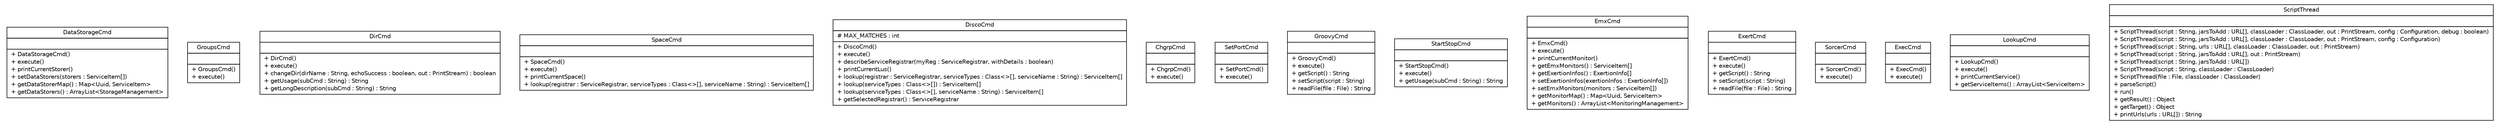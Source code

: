 #!/usr/local/bin/dot
#
# Class diagram 
# Generated by UMLGraph version R5_6 (http://www.umlgraph.org/)
#

digraph G {
	edge [fontname="Helvetica",fontsize=10,labelfontname="Helvetica",labelfontsize=10];
	node [fontname="Helvetica",fontsize=10,shape=plaintext];
	nodesep=0.25;
	ranksep=0.5;
	// sorcer.tools.shell.cmds.DataStorageCmd
	c54426 [label=<<table title="sorcer.tools.shell.cmds.DataStorageCmd" border="0" cellborder="1" cellspacing="0" cellpadding="2" port="p" href="./DataStorageCmd.html">
		<tr><td><table border="0" cellspacing="0" cellpadding="1">
<tr><td align="center" balign="center"> DataStorageCmd </td></tr>
		</table></td></tr>
		<tr><td><table border="0" cellspacing="0" cellpadding="1">
<tr><td align="left" balign="left">  </td></tr>
		</table></td></tr>
		<tr><td><table border="0" cellspacing="0" cellpadding="1">
<tr><td align="left" balign="left"> + DataStorageCmd() </td></tr>
<tr><td align="left" balign="left"> + execute() </td></tr>
<tr><td align="left" balign="left"> + printCurrentStorer() </td></tr>
<tr><td align="left" balign="left"> + setDataStorers(storers : ServiceItem[]) </td></tr>
<tr><td align="left" balign="left"> + getDataStorerMap() : Map&lt;Uuid, ServiceItem&gt; </td></tr>
<tr><td align="left" balign="left"> + getDataStorers() : ArrayList&lt;StorageManagement&gt; </td></tr>
		</table></td></tr>
		</table>>, URL="./DataStorageCmd.html", fontname="Helvetica", fontcolor="black", fontsize=10.0];
	// sorcer.tools.shell.cmds.GroupsCmd
	c54427 [label=<<table title="sorcer.tools.shell.cmds.GroupsCmd" border="0" cellborder="1" cellspacing="0" cellpadding="2" port="p" href="./GroupsCmd.html">
		<tr><td><table border="0" cellspacing="0" cellpadding="1">
<tr><td align="center" balign="center"> GroupsCmd </td></tr>
		</table></td></tr>
		<tr><td><table border="0" cellspacing="0" cellpadding="1">
<tr><td align="left" balign="left">  </td></tr>
		</table></td></tr>
		<tr><td><table border="0" cellspacing="0" cellpadding="1">
<tr><td align="left" balign="left"> + GroupsCmd() </td></tr>
<tr><td align="left" balign="left"> + execute() </td></tr>
		</table></td></tr>
		</table>>, URL="./GroupsCmd.html", fontname="Helvetica", fontcolor="black", fontsize=10.0];
	// sorcer.tools.shell.cmds.DirCmd
	c54428 [label=<<table title="sorcer.tools.shell.cmds.DirCmd" border="0" cellborder="1" cellspacing="0" cellpadding="2" port="p" href="./DirCmd.html">
		<tr><td><table border="0" cellspacing="0" cellpadding="1">
<tr><td align="center" balign="center"> DirCmd </td></tr>
		</table></td></tr>
		<tr><td><table border="0" cellspacing="0" cellpadding="1">
<tr><td align="left" balign="left">  </td></tr>
		</table></td></tr>
		<tr><td><table border="0" cellspacing="0" cellpadding="1">
<tr><td align="left" balign="left"> + DirCmd() </td></tr>
<tr><td align="left" balign="left"> + execute() </td></tr>
<tr><td align="left" balign="left"> + changeDir(dirName : String, echoSuccess : boolean, out : PrintStream) : boolean </td></tr>
<tr><td align="left" balign="left"> + getUsage(subCmd : String) : String </td></tr>
<tr><td align="left" balign="left"> + getLongDescription(subCmd : String) : String </td></tr>
		</table></td></tr>
		</table>>, URL="./DirCmd.html", fontname="Helvetica", fontcolor="black", fontsize=10.0];
	// sorcer.tools.shell.cmds.SpaceCmd
	c54429 [label=<<table title="sorcer.tools.shell.cmds.SpaceCmd" border="0" cellborder="1" cellspacing="0" cellpadding="2" port="p" href="./SpaceCmd.html">
		<tr><td><table border="0" cellspacing="0" cellpadding="1">
<tr><td align="center" balign="center"> SpaceCmd </td></tr>
		</table></td></tr>
		<tr><td><table border="0" cellspacing="0" cellpadding="1">
<tr><td align="left" balign="left">  </td></tr>
		</table></td></tr>
		<tr><td><table border="0" cellspacing="0" cellpadding="1">
<tr><td align="left" balign="left"> + SpaceCmd() </td></tr>
<tr><td align="left" balign="left"> + execute() </td></tr>
<tr><td align="left" balign="left"> + printCurrentSpace() </td></tr>
<tr><td align="left" balign="left"> + lookup(registrar : ServiceRegistrar, serviceTypes : Class&lt;&gt;[], serviceName : String) : ServiceItem[] </td></tr>
		</table></td></tr>
		</table>>, URL="./SpaceCmd.html", fontname="Helvetica", fontcolor="black", fontsize=10.0];
	// sorcer.tools.shell.cmds.DiscoCmd
	c54430 [label=<<table title="sorcer.tools.shell.cmds.DiscoCmd" border="0" cellborder="1" cellspacing="0" cellpadding="2" port="p" href="./DiscoCmd.html">
		<tr><td><table border="0" cellspacing="0" cellpadding="1">
<tr><td align="center" balign="center"> DiscoCmd </td></tr>
		</table></td></tr>
		<tr><td><table border="0" cellspacing="0" cellpadding="1">
<tr><td align="left" balign="left"> # MAX_MATCHES : int </td></tr>
		</table></td></tr>
		<tr><td><table border="0" cellspacing="0" cellpadding="1">
<tr><td align="left" balign="left"> + DiscoCmd() </td></tr>
<tr><td align="left" balign="left"> + execute() </td></tr>
<tr><td align="left" balign="left"> + describeServiceRegistrar(myReg : ServiceRegistrar, withDetails : boolean) </td></tr>
<tr><td align="left" balign="left"> + printCurrentLus() </td></tr>
<tr><td align="left" balign="left"> + lookup(registrar : ServiceRegistrar, serviceTypes : Class&lt;&gt;[], serviceName : String) : ServiceItem[] </td></tr>
<tr><td align="left" balign="left"> + lookup(serviceTypes : Class&lt;&gt;[]) : ServiceItem[] </td></tr>
<tr><td align="left" balign="left"> + lookup(serviceTypes : Class&lt;&gt;[], serviceName : String) : ServiceItem[] </td></tr>
<tr><td align="left" balign="left"> + getSelectedRegistrar() : ServiceRegistrar </td></tr>
		</table></td></tr>
		</table>>, URL="./DiscoCmd.html", fontname="Helvetica", fontcolor="black", fontsize=10.0];
	// sorcer.tools.shell.cmds.ChgrpCmd
	c54431 [label=<<table title="sorcer.tools.shell.cmds.ChgrpCmd" border="0" cellborder="1" cellspacing="0" cellpadding="2" port="p" href="./ChgrpCmd.html">
		<tr><td><table border="0" cellspacing="0" cellpadding="1">
<tr><td align="center" balign="center"> ChgrpCmd </td></tr>
		</table></td></tr>
		<tr><td><table border="0" cellspacing="0" cellpadding="1">
<tr><td align="left" balign="left">  </td></tr>
		</table></td></tr>
		<tr><td><table border="0" cellspacing="0" cellpadding="1">
<tr><td align="left" balign="left"> + ChgrpCmd() </td></tr>
<tr><td align="left" balign="left"> + execute() </td></tr>
		</table></td></tr>
		</table>>, URL="./ChgrpCmd.html", fontname="Helvetica", fontcolor="black", fontsize=10.0];
	// sorcer.tools.shell.cmds.SetPortCmd
	c54432 [label=<<table title="sorcer.tools.shell.cmds.SetPortCmd" border="0" cellborder="1" cellspacing="0" cellpadding="2" port="p" href="./SetPortCmd.html">
		<tr><td><table border="0" cellspacing="0" cellpadding="1">
<tr><td align="center" balign="center"> SetPortCmd </td></tr>
		</table></td></tr>
		<tr><td><table border="0" cellspacing="0" cellpadding="1">
<tr><td align="left" balign="left">  </td></tr>
		</table></td></tr>
		<tr><td><table border="0" cellspacing="0" cellpadding="1">
<tr><td align="left" balign="left"> + SetPortCmd() </td></tr>
<tr><td align="left" balign="left"> + execute() </td></tr>
		</table></td></tr>
		</table>>, URL="./SetPortCmd.html", fontname="Helvetica", fontcolor="black", fontsize=10.0];
	// sorcer.tools.shell.cmds.GroovyCmd
	c54433 [label=<<table title="sorcer.tools.shell.cmds.GroovyCmd" border="0" cellborder="1" cellspacing="0" cellpadding="2" port="p" href="./GroovyCmd.html">
		<tr><td><table border="0" cellspacing="0" cellpadding="1">
<tr><td align="center" balign="center"> GroovyCmd </td></tr>
		</table></td></tr>
		<tr><td><table border="0" cellspacing="0" cellpadding="1">
<tr><td align="left" balign="left">  </td></tr>
		</table></td></tr>
		<tr><td><table border="0" cellspacing="0" cellpadding="1">
<tr><td align="left" balign="left"> + GroovyCmd() </td></tr>
<tr><td align="left" balign="left"> + execute() </td></tr>
<tr><td align="left" balign="left"> + getScript() : String </td></tr>
<tr><td align="left" balign="left"> + setScript(script : String) </td></tr>
<tr><td align="left" balign="left"> + readFile(file : File) : String </td></tr>
		</table></td></tr>
		</table>>, URL="./GroovyCmd.html", fontname="Helvetica", fontcolor="black", fontsize=10.0];
	// sorcer.tools.shell.cmds.StartStopCmd
	c54434 [label=<<table title="sorcer.tools.shell.cmds.StartStopCmd" border="0" cellborder="1" cellspacing="0" cellpadding="2" port="p" href="./StartStopCmd.html">
		<tr><td><table border="0" cellspacing="0" cellpadding="1">
<tr><td align="center" balign="center"> StartStopCmd </td></tr>
		</table></td></tr>
		<tr><td><table border="0" cellspacing="0" cellpadding="1">
<tr><td align="left" balign="left">  </td></tr>
		</table></td></tr>
		<tr><td><table border="0" cellspacing="0" cellpadding="1">
<tr><td align="left" balign="left"> + StartStopCmd() </td></tr>
<tr><td align="left" balign="left"> + execute() </td></tr>
<tr><td align="left" balign="left"> + getUsage(subCmd : String) : String </td></tr>
		</table></td></tr>
		</table>>, URL="./StartStopCmd.html", fontname="Helvetica", fontcolor="black", fontsize=10.0];
	// sorcer.tools.shell.cmds.EmxCmd
	c54435 [label=<<table title="sorcer.tools.shell.cmds.EmxCmd" border="0" cellborder="1" cellspacing="0" cellpadding="2" port="p" href="./EmxCmd.html">
		<tr><td><table border="0" cellspacing="0" cellpadding="1">
<tr><td align="center" balign="center"> EmxCmd </td></tr>
		</table></td></tr>
		<tr><td><table border="0" cellspacing="0" cellpadding="1">
<tr><td align="left" balign="left">  </td></tr>
		</table></td></tr>
		<tr><td><table border="0" cellspacing="0" cellpadding="1">
<tr><td align="left" balign="left"> + EmxCmd() </td></tr>
<tr><td align="left" balign="left"> + execute() </td></tr>
<tr><td align="left" balign="left"> + printCurrentMonitor() </td></tr>
<tr><td align="left" balign="left"> + getEmxMonitors() : ServiceItem[] </td></tr>
<tr><td align="left" balign="left"> + getExertionInfos() : ExertionInfo[] </td></tr>
<tr><td align="left" balign="left"> + setExertionInfos(exertionInfos : ExertionInfo[]) </td></tr>
<tr><td align="left" balign="left"> + setEmxMonitors(monitors : ServiceItem[]) </td></tr>
<tr><td align="left" balign="left"> + getMonitorMap() : Map&lt;Uuid, ServiceItem&gt; </td></tr>
<tr><td align="left" balign="left"> + getMonitors() : ArrayList&lt;MonitoringManagement&gt; </td></tr>
		</table></td></tr>
		</table>>, URL="./EmxCmd.html", fontname="Helvetica", fontcolor="black", fontsize=10.0];
	// sorcer.tools.shell.cmds.ExertCmd
	c54436 [label=<<table title="sorcer.tools.shell.cmds.ExertCmd" border="0" cellborder="1" cellspacing="0" cellpadding="2" port="p" href="./ExertCmd.html">
		<tr><td><table border="0" cellspacing="0" cellpadding="1">
<tr><td align="center" balign="center"> ExertCmd </td></tr>
		</table></td></tr>
		<tr><td><table border="0" cellspacing="0" cellpadding="1">
<tr><td align="left" balign="left">  </td></tr>
		</table></td></tr>
		<tr><td><table border="0" cellspacing="0" cellpadding="1">
<tr><td align="left" balign="left"> + ExertCmd() </td></tr>
<tr><td align="left" balign="left"> + execute() </td></tr>
<tr><td align="left" balign="left"> + getScript() : String </td></tr>
<tr><td align="left" balign="left"> + setScript(script : String) </td></tr>
<tr><td align="left" balign="left"> + readFile(file : File) : String </td></tr>
		</table></td></tr>
		</table>>, URL="./ExertCmd.html", fontname="Helvetica", fontcolor="black", fontsize=10.0];
	// sorcer.tools.shell.cmds.SorcerCmd
	c54437 [label=<<table title="sorcer.tools.shell.cmds.SorcerCmd" border="0" cellborder="1" cellspacing="0" cellpadding="2" port="p" href="./SorcerCmd.html">
		<tr><td><table border="0" cellspacing="0" cellpadding="1">
<tr><td align="center" balign="center"> SorcerCmd </td></tr>
		</table></td></tr>
		<tr><td><table border="0" cellspacing="0" cellpadding="1">
<tr><td align="left" balign="left">  </td></tr>
		</table></td></tr>
		<tr><td><table border="0" cellspacing="0" cellpadding="1">
<tr><td align="left" balign="left"> + SorcerCmd() </td></tr>
<tr><td align="left" balign="left"> + execute() </td></tr>
		</table></td></tr>
		</table>>, URL="./SorcerCmd.html", fontname="Helvetica", fontcolor="black", fontsize=10.0];
	// sorcer.tools.shell.cmds.ExecCmd
	c54438 [label=<<table title="sorcer.tools.shell.cmds.ExecCmd" border="0" cellborder="1" cellspacing="0" cellpadding="2" port="p" href="./ExecCmd.html">
		<tr><td><table border="0" cellspacing="0" cellpadding="1">
<tr><td align="center" balign="center"> ExecCmd </td></tr>
		</table></td></tr>
		<tr><td><table border="0" cellspacing="0" cellpadding="1">
<tr><td align="left" balign="left">  </td></tr>
		</table></td></tr>
		<tr><td><table border="0" cellspacing="0" cellpadding="1">
<tr><td align="left" balign="left"> + ExecCmd() </td></tr>
<tr><td align="left" balign="left"> + execute() </td></tr>
		</table></td></tr>
		</table>>, URL="./ExecCmd.html", fontname="Helvetica", fontcolor="black", fontsize=10.0];
	// sorcer.tools.shell.cmds.LookupCmd
	c54439 [label=<<table title="sorcer.tools.shell.cmds.LookupCmd" border="0" cellborder="1" cellspacing="0" cellpadding="2" port="p" href="./LookupCmd.html">
		<tr><td><table border="0" cellspacing="0" cellpadding="1">
<tr><td align="center" balign="center"> LookupCmd </td></tr>
		</table></td></tr>
		<tr><td><table border="0" cellspacing="0" cellpadding="1">
<tr><td align="left" balign="left">  </td></tr>
		</table></td></tr>
		<tr><td><table border="0" cellspacing="0" cellpadding="1">
<tr><td align="left" balign="left"> + LookupCmd() </td></tr>
<tr><td align="left" balign="left"> + execute() </td></tr>
<tr><td align="left" balign="left"> + printCurrentService() </td></tr>
<tr><td align="left" balign="left"> + getServiceItems() : ArrayList&lt;ServiceItem&gt; </td></tr>
		</table></td></tr>
		</table>>, URL="./LookupCmd.html", fontname="Helvetica", fontcolor="black", fontsize=10.0];
	// sorcer.tools.shell.cmds.ScriptThread
	c54440 [label=<<table title="sorcer.tools.shell.cmds.ScriptThread" border="0" cellborder="1" cellspacing="0" cellpadding="2" port="p" href="./ScriptThread.html">
		<tr><td><table border="0" cellspacing="0" cellpadding="1">
<tr><td align="center" balign="center"> ScriptThread </td></tr>
		</table></td></tr>
		<tr><td><table border="0" cellspacing="0" cellpadding="1">
<tr><td align="left" balign="left">  </td></tr>
		</table></td></tr>
		<tr><td><table border="0" cellspacing="0" cellpadding="1">
<tr><td align="left" balign="left"> + ScriptThread(script : String, jarsToAdd : URL[], classLoader : ClassLoader, out : PrintStream, config : Configuration, debug : boolean) </td></tr>
<tr><td align="left" balign="left"> + ScriptThread(script : String, jarsToAdd : URL[], classLoader : ClassLoader, out : PrintStream, config : Configuration) </td></tr>
<tr><td align="left" balign="left"> + ScriptThread(script : String, urls : URL[], classLoader : ClassLoader, out : PrintStream) </td></tr>
<tr><td align="left" balign="left"> + ScriptThread(script : String, jarsToAdd : URL[], out : PrintStream) </td></tr>
<tr><td align="left" balign="left"> + ScriptThread(script : String, jarsToAdd : URL[]) </td></tr>
<tr><td align="left" balign="left"> + ScriptThread(script : String, classLoader : ClassLoader) </td></tr>
<tr><td align="left" balign="left"> + ScriptThread(file : File, classLoader : ClassLoader) </td></tr>
<tr><td align="left" balign="left"> + parseScript() </td></tr>
<tr><td align="left" balign="left"> + run() </td></tr>
<tr><td align="left" balign="left"> + getResult() : Object </td></tr>
<tr><td align="left" balign="left"> + getTarget() : Object </td></tr>
<tr><td align="left" balign="left"> + printUrls(urls : URL[]) : String </td></tr>
		</table></td></tr>
		</table>>, URL="./ScriptThread.html", fontname="Helvetica", fontcolor="black", fontsize=10.0];
}

